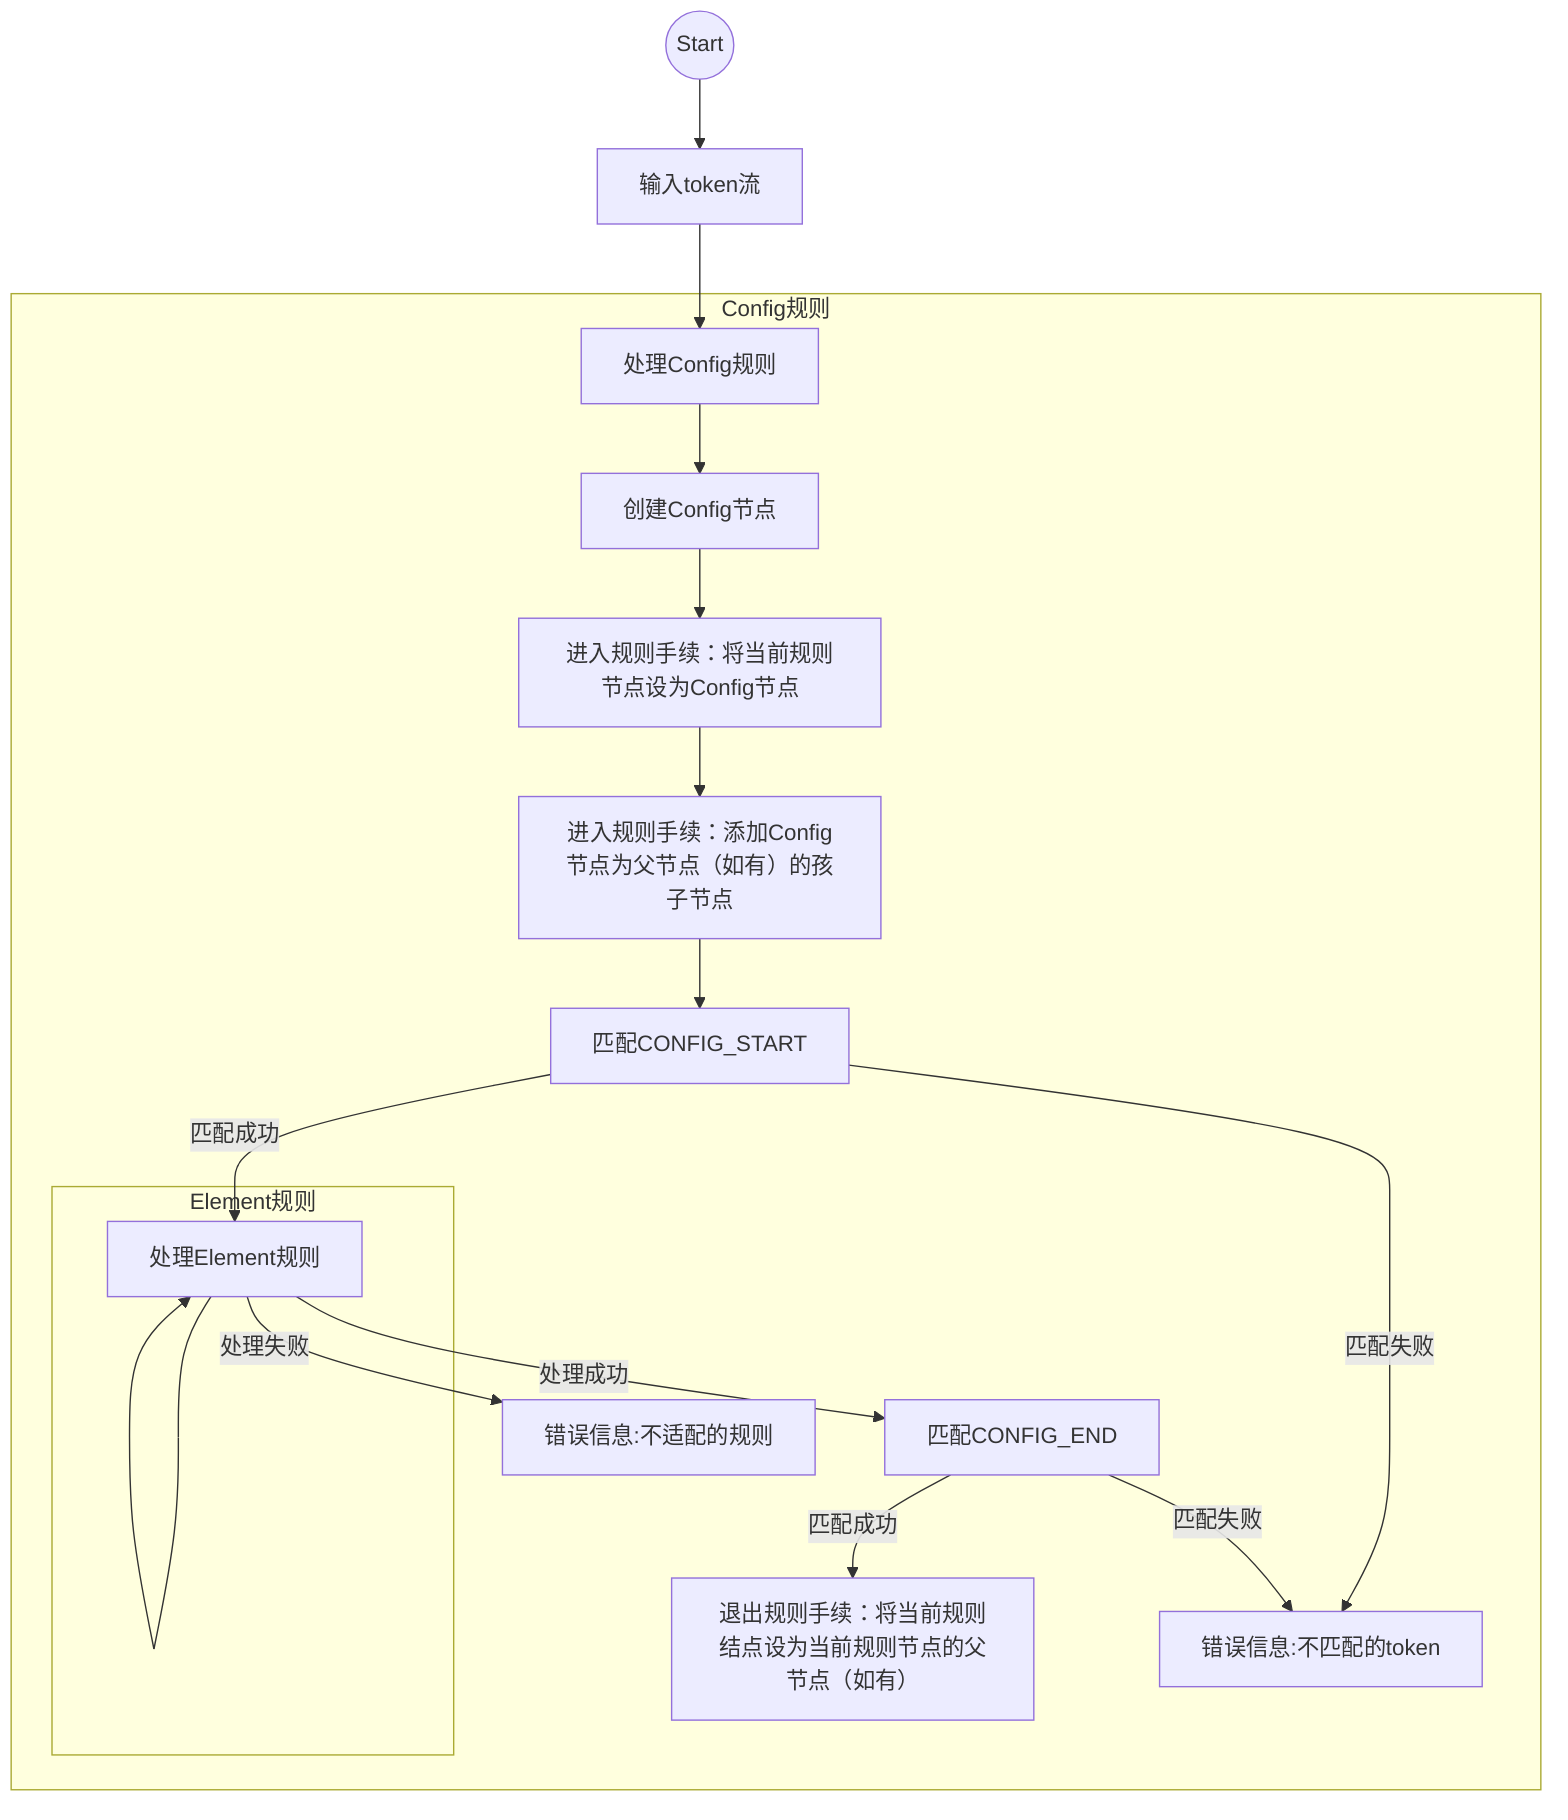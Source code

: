 flowchart TD
  Start((Start)) --> Input[输入token流]
  Input --> ConfigRule[处理Config规则]
  subgraph Config规则
  ConfigRule --> CreateConfig[创建Config节点]
  CreateConfig --> setConfig[进入规则手续：将当前规则节点设为Config节点]
  setConfig --> AddConfig[进入规则手续：添加Config节点为父节点（如有）的孩子节点]
  AddConfig --> MatchStart[匹配CONFIG_START]
  MatchStart -->|匹配成功| ElementRule[处理Element规则]
  subgraph Element规则
  ElementRule --> ElementRule
  end
  ElementRule-->|处理成功| MatchEnd[匹配CONFIG_END]
  MatchEnd -->|匹配成功| unsetConfig[退出规则手续：将当前规则结点设为当前规则节点的父节点（如有）]
  MatchStart -->|匹配失败| Error[错误信息:不匹配的token]
  ElementRule -->|处理失败| Error2[错误信息:不适配的规则]
  MatchEnd -->|匹配失败| Error
  end